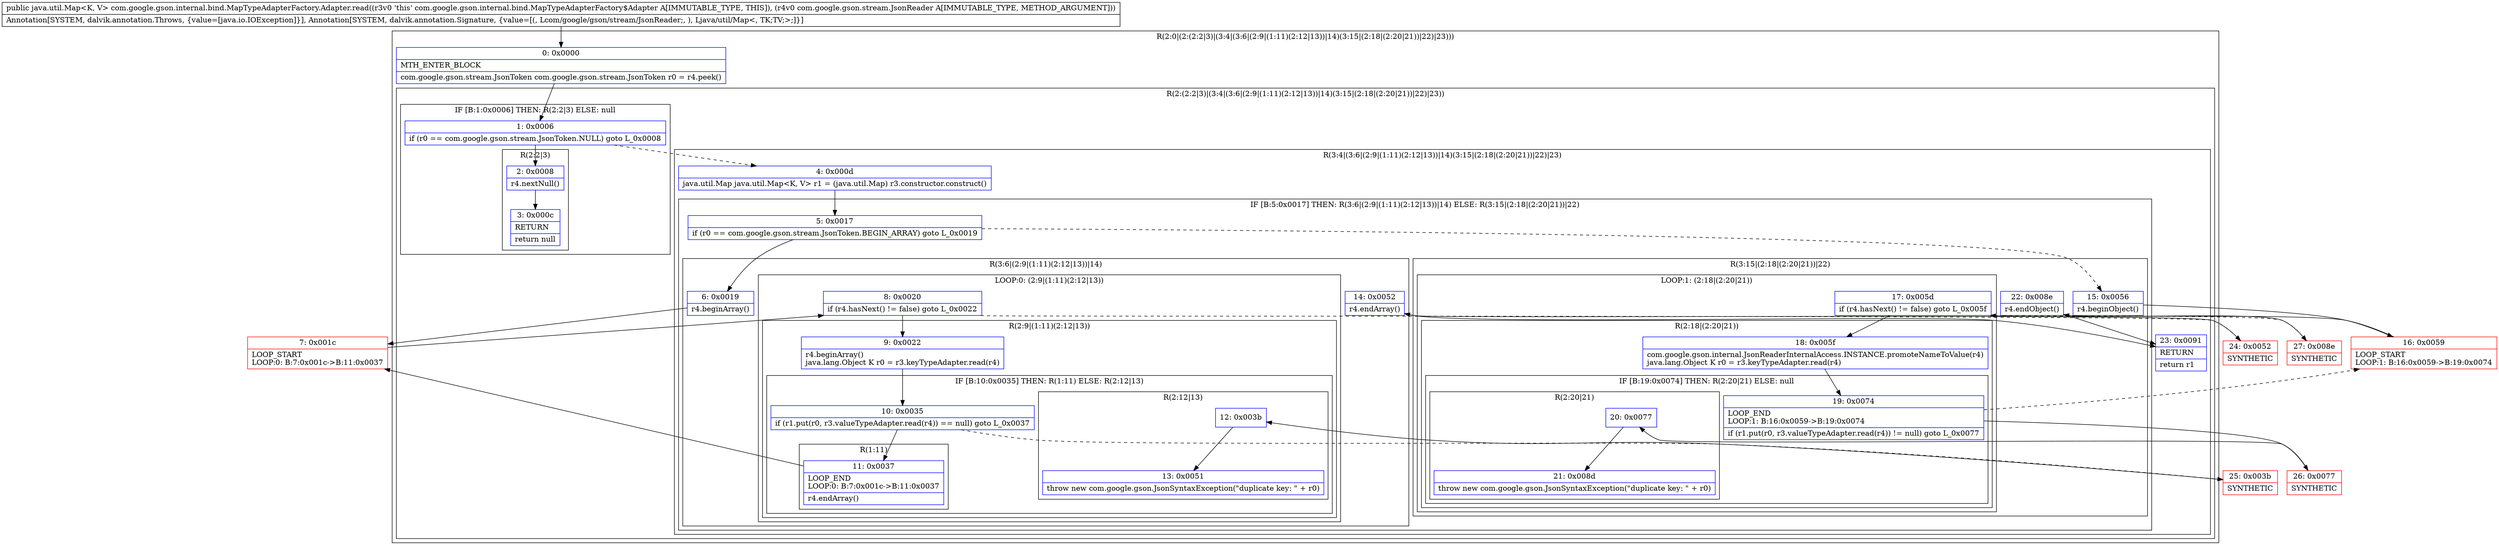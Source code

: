 digraph "CFG forcom.google.gson.internal.bind.MapTypeAdapterFactory.Adapter.read(Lcom\/google\/gson\/stream\/JsonReader;)Ljava\/util\/Map;" {
subgraph cluster_Region_819588064 {
label = "R(2:0|(2:(2:2|3)|(3:4|(3:6|(2:9|(1:11)(2:12|13))|14)(3:15|(2:18|(2:20|21))|22)|23)))";
node [shape=record,color=blue];
Node_0 [shape=record,label="{0\:\ 0x0000|MTH_ENTER_BLOCK\l|com.google.gson.stream.JsonToken com.google.gson.stream.JsonToken r0 = r4.peek()\l}"];
subgraph cluster_Region_80780084 {
label = "R(2:(2:2|3)|(3:4|(3:6|(2:9|(1:11)(2:12|13))|14)(3:15|(2:18|(2:20|21))|22)|23))";
node [shape=record,color=blue];
subgraph cluster_IfRegion_364634612 {
label = "IF [B:1:0x0006] THEN: R(2:2|3) ELSE: null";
node [shape=record,color=blue];
Node_1 [shape=record,label="{1\:\ 0x0006|if (r0 == com.google.gson.stream.JsonToken.NULL) goto L_0x0008\l}"];
subgraph cluster_Region_60273890 {
label = "R(2:2|3)";
node [shape=record,color=blue];
Node_2 [shape=record,label="{2\:\ 0x0008|r4.nextNull()\l}"];
Node_3 [shape=record,label="{3\:\ 0x000c|RETURN\l|return null\l}"];
}
}
subgraph cluster_Region_815474441 {
label = "R(3:4|(3:6|(2:9|(1:11)(2:12|13))|14)(3:15|(2:18|(2:20|21))|22)|23)";
node [shape=record,color=blue];
Node_4 [shape=record,label="{4\:\ 0x000d|java.util.Map java.util.Map\<K, V\> r1 = (java.util.Map) r3.constructor.construct()\l}"];
subgraph cluster_IfRegion_1723013388 {
label = "IF [B:5:0x0017] THEN: R(3:6|(2:9|(1:11)(2:12|13))|14) ELSE: R(3:15|(2:18|(2:20|21))|22)";
node [shape=record,color=blue];
Node_5 [shape=record,label="{5\:\ 0x0017|if (r0 == com.google.gson.stream.JsonToken.BEGIN_ARRAY) goto L_0x0019\l}"];
subgraph cluster_Region_775158032 {
label = "R(3:6|(2:9|(1:11)(2:12|13))|14)";
node [shape=record,color=blue];
Node_6 [shape=record,label="{6\:\ 0x0019|r4.beginArray()\l}"];
subgraph cluster_LoopRegion_322268201 {
label = "LOOP:0: (2:9|(1:11)(2:12|13))";
node [shape=record,color=blue];
Node_8 [shape=record,label="{8\:\ 0x0020|if (r4.hasNext() != false) goto L_0x0022\l}"];
subgraph cluster_Region_1334617364 {
label = "R(2:9|(1:11)(2:12|13))";
node [shape=record,color=blue];
Node_9 [shape=record,label="{9\:\ 0x0022|r4.beginArray()\ljava.lang.Object K r0 = r3.keyTypeAdapter.read(r4)\l}"];
subgraph cluster_IfRegion_1331842065 {
label = "IF [B:10:0x0035] THEN: R(1:11) ELSE: R(2:12|13)";
node [shape=record,color=blue];
Node_10 [shape=record,label="{10\:\ 0x0035|if (r1.put(r0, r3.valueTypeAdapter.read(r4)) == null) goto L_0x0037\l}"];
subgraph cluster_Region_331107392 {
label = "R(1:11)";
node [shape=record,color=blue];
Node_11 [shape=record,label="{11\:\ 0x0037|LOOP_END\lLOOP:0: B:7:0x001c\-\>B:11:0x0037\l|r4.endArray()\l}"];
}
subgraph cluster_Region_796021341 {
label = "R(2:12|13)";
node [shape=record,color=blue];
Node_12 [shape=record,label="{12\:\ 0x003b}"];
Node_13 [shape=record,label="{13\:\ 0x0051|throw new com.google.gson.JsonSyntaxException(\"duplicate key: \" + r0)\l}"];
}
}
}
}
Node_14 [shape=record,label="{14\:\ 0x0052|r4.endArray()\l}"];
}
subgraph cluster_Region_766696049 {
label = "R(3:15|(2:18|(2:20|21))|22)";
node [shape=record,color=blue];
Node_15 [shape=record,label="{15\:\ 0x0056|r4.beginObject()\l}"];
subgraph cluster_LoopRegion_486038958 {
label = "LOOP:1: (2:18|(2:20|21))";
node [shape=record,color=blue];
Node_17 [shape=record,label="{17\:\ 0x005d|if (r4.hasNext() != false) goto L_0x005f\l}"];
subgraph cluster_Region_2073670286 {
label = "R(2:18|(2:20|21))";
node [shape=record,color=blue];
Node_18 [shape=record,label="{18\:\ 0x005f|com.google.gson.internal.JsonReaderInternalAccess.INSTANCE.promoteNameToValue(r4)\ljava.lang.Object K r0 = r3.keyTypeAdapter.read(r4)\l}"];
subgraph cluster_IfRegion_94154824 {
label = "IF [B:19:0x0074] THEN: R(2:20|21) ELSE: null";
node [shape=record,color=blue];
Node_19 [shape=record,label="{19\:\ 0x0074|LOOP_END\lLOOP:1: B:16:0x0059\-\>B:19:0x0074\l|if (r1.put(r0, r3.valueTypeAdapter.read(r4)) != null) goto L_0x0077\l}"];
subgraph cluster_Region_315847067 {
label = "R(2:20|21)";
node [shape=record,color=blue];
Node_20 [shape=record,label="{20\:\ 0x0077}"];
Node_21 [shape=record,label="{21\:\ 0x008d|throw new com.google.gson.JsonSyntaxException(\"duplicate key: \" + r0)\l}"];
}
}
}
}
Node_22 [shape=record,label="{22\:\ 0x008e|r4.endObject()\l}"];
}
}
Node_23 [shape=record,label="{23\:\ 0x0091|RETURN\l|return r1\l}"];
}
}
}
Node_7 [shape=record,color=red,label="{7\:\ 0x001c|LOOP_START\lLOOP:0: B:7:0x001c\-\>B:11:0x0037\l}"];
Node_16 [shape=record,color=red,label="{16\:\ 0x0059|LOOP_START\lLOOP:1: B:16:0x0059\-\>B:19:0x0074\l}"];
Node_24 [shape=record,color=red,label="{24\:\ 0x0052|SYNTHETIC\l}"];
Node_25 [shape=record,color=red,label="{25\:\ 0x003b|SYNTHETIC\l}"];
Node_26 [shape=record,color=red,label="{26\:\ 0x0077|SYNTHETIC\l}"];
Node_27 [shape=record,color=red,label="{27\:\ 0x008e|SYNTHETIC\l}"];
MethodNode[shape=record,label="{public java.util.Map\<K, V\> com.google.gson.internal.bind.MapTypeAdapterFactory.Adapter.read((r3v0 'this' com.google.gson.internal.bind.MapTypeAdapterFactory$Adapter A[IMMUTABLE_TYPE, THIS]), (r4v0 com.google.gson.stream.JsonReader A[IMMUTABLE_TYPE, METHOD_ARGUMENT]))  | Annotation[SYSTEM, dalvik.annotation.Throws, \{value=[java.io.IOException]\}], Annotation[SYSTEM, dalvik.annotation.Signature, \{value=[(, Lcom\/google\/gson\/stream\/JsonReader;, ), Ljava\/util\/Map\<, TK;TV;\>;]\}]\l}"];
MethodNode -> Node_0;
Node_0 -> Node_1;
Node_1 -> Node_2;
Node_1 -> Node_4[style=dashed];
Node_2 -> Node_3;
Node_4 -> Node_5;
Node_5 -> Node_6;
Node_5 -> Node_15[style=dashed];
Node_6 -> Node_7;
Node_8 -> Node_9;
Node_8 -> Node_24[style=dashed];
Node_9 -> Node_10;
Node_10 -> Node_11;
Node_10 -> Node_25[style=dashed];
Node_11 -> Node_7;
Node_12 -> Node_13;
Node_14 -> Node_23;
Node_15 -> Node_16;
Node_17 -> Node_18;
Node_17 -> Node_27[style=dashed];
Node_18 -> Node_19;
Node_19 -> Node_16[style=dashed];
Node_19 -> Node_26;
Node_20 -> Node_21;
Node_22 -> Node_23;
Node_7 -> Node_8;
Node_16 -> Node_17;
Node_24 -> Node_14;
Node_25 -> Node_12;
Node_26 -> Node_20;
Node_27 -> Node_22;
}


